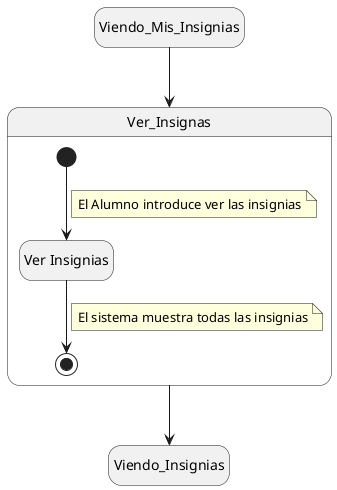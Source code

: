 @startuml Ver_Insignias

hide empty description

state Viendo_Mis_Insignias
state Viendo_Insignias
state Ver_Insignas {
    state VerInsignias as "Ver Insignias"
    [*] --> VerInsignias
    note on link
        El Alumno introduce ver las insignias
    end note
    VerInsignias --> [*]
    note on link
        El sistema muestra todas las insignias
    end note
}

Viendo_Mis_Insignias --> Ver_Insignas
Ver_Insignas --> Viendo_Insignias

@enduml
